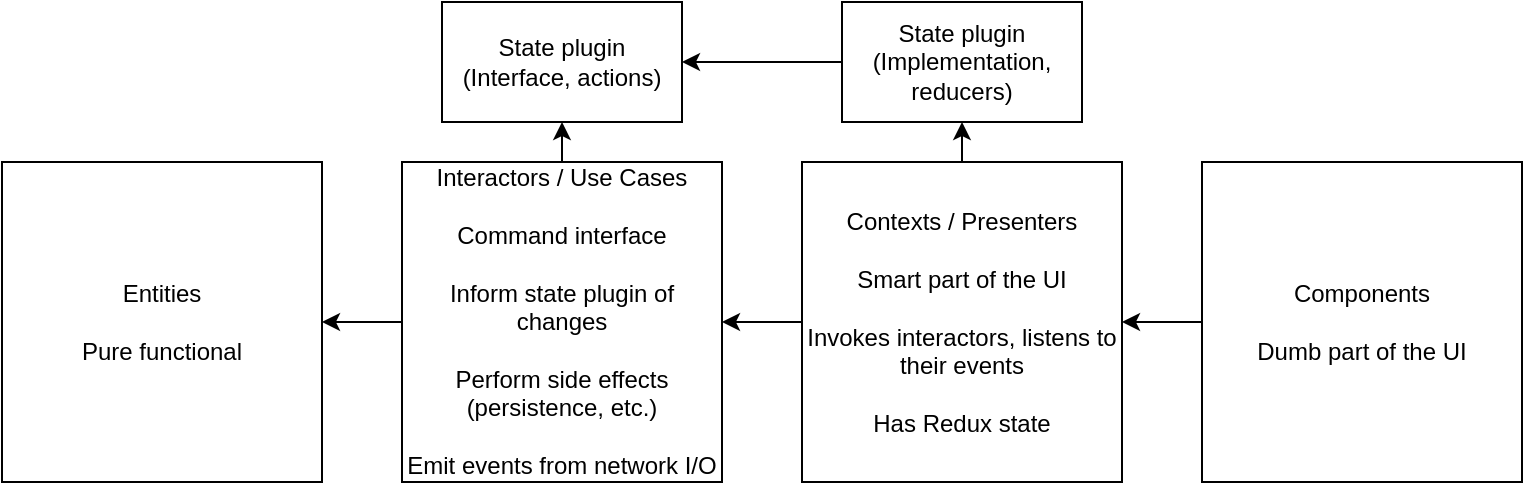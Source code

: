 <mxfile>
    <diagram id="d4qnML8jgb9nKMwPVRTb" name="Page-1">
        <mxGraphModel dx="643" dy="491" grid="1" gridSize="10" guides="0" tooltips="1" connect="1" arrows="1" fold="1" page="1" pageScale="1" pageWidth="850" pageHeight="1100" math="0" shadow="0">
            <root>
                <mxCell id="0"/>
                <mxCell id="1" parent="0"/>
                <mxCell id="5" style="edgeStyle=none;html=1;" edge="1" parent="1" source="2" target="3">
                    <mxGeometry relative="1" as="geometry"/>
                </mxCell>
                <mxCell id="2" value="Components&lt;br&gt;&lt;br&gt;Dumb part of the UI" style="rounded=0;whiteSpace=wrap;html=1;" vertex="1" parent="1">
                    <mxGeometry x="680" y="280" width="160" height="160" as="geometry"/>
                </mxCell>
                <mxCell id="8" style="edgeStyle=none;html=1;" edge="1" parent="1" source="3" target="4">
                    <mxGeometry relative="1" as="geometry"/>
                </mxCell>
                <mxCell id="12" style="edgeStyle=none;html=1;" edge="1" parent="1" source="3" target="11">
                    <mxGeometry relative="1" as="geometry"/>
                </mxCell>
                <mxCell id="3" value="Contexts / Presenters&lt;br&gt;&lt;br&gt;Smart part of the UI&lt;br&gt;&lt;br&gt;Invokes interactors, listens to their events&lt;br&gt;&lt;br&gt;Has Redux state" style="rounded=0;whiteSpace=wrap;html=1;" vertex="1" parent="1">
                    <mxGeometry x="480" y="280" width="160" height="160" as="geometry"/>
                </mxCell>
                <mxCell id="7" style="edgeStyle=none;html=1;" edge="1" parent="1" source="4" target="6">
                    <mxGeometry relative="1" as="geometry"/>
                </mxCell>
                <mxCell id="10" style="edgeStyle=none;html=1;" edge="1" parent="1" source="4" target="9">
                    <mxGeometry relative="1" as="geometry"/>
                </mxCell>
                <mxCell id="4" value="Interactors / Use Cases&lt;br&gt;&lt;br&gt;Command interface&lt;br&gt;&lt;br&gt;Inform state plugin of changes&lt;br&gt;&lt;br&gt;Perform side effects&lt;br&gt;(persistence, etc.)&lt;br&gt;&lt;br&gt;Emit events from network I/O" style="rounded=0;whiteSpace=wrap;html=1;" vertex="1" parent="1">
                    <mxGeometry x="280" y="280" width="160" height="160" as="geometry"/>
                </mxCell>
                <mxCell id="6" value="Entities&lt;br&gt;&lt;br&gt;Pure functional" style="rounded=0;whiteSpace=wrap;html=1;" vertex="1" parent="1">
                    <mxGeometry x="80" y="280" width="160" height="160" as="geometry"/>
                </mxCell>
                <mxCell id="9" value="State plugin&lt;br&gt;(Interface, actions)" style="rounded=0;whiteSpace=wrap;html=1;" vertex="1" parent="1">
                    <mxGeometry x="300" y="200" width="120" height="60" as="geometry"/>
                </mxCell>
                <mxCell id="13" style="edgeStyle=none;html=1;" edge="1" parent="1" source="11" target="9">
                    <mxGeometry relative="1" as="geometry"/>
                </mxCell>
                <mxCell id="11" value="State plugin&lt;br&gt;(Implementation, reducers)" style="rounded=0;whiteSpace=wrap;html=1;" vertex="1" parent="1">
                    <mxGeometry x="500" y="200" width="120" height="60" as="geometry"/>
                </mxCell>
            </root>
        </mxGraphModel>
    </diagram>
</mxfile>